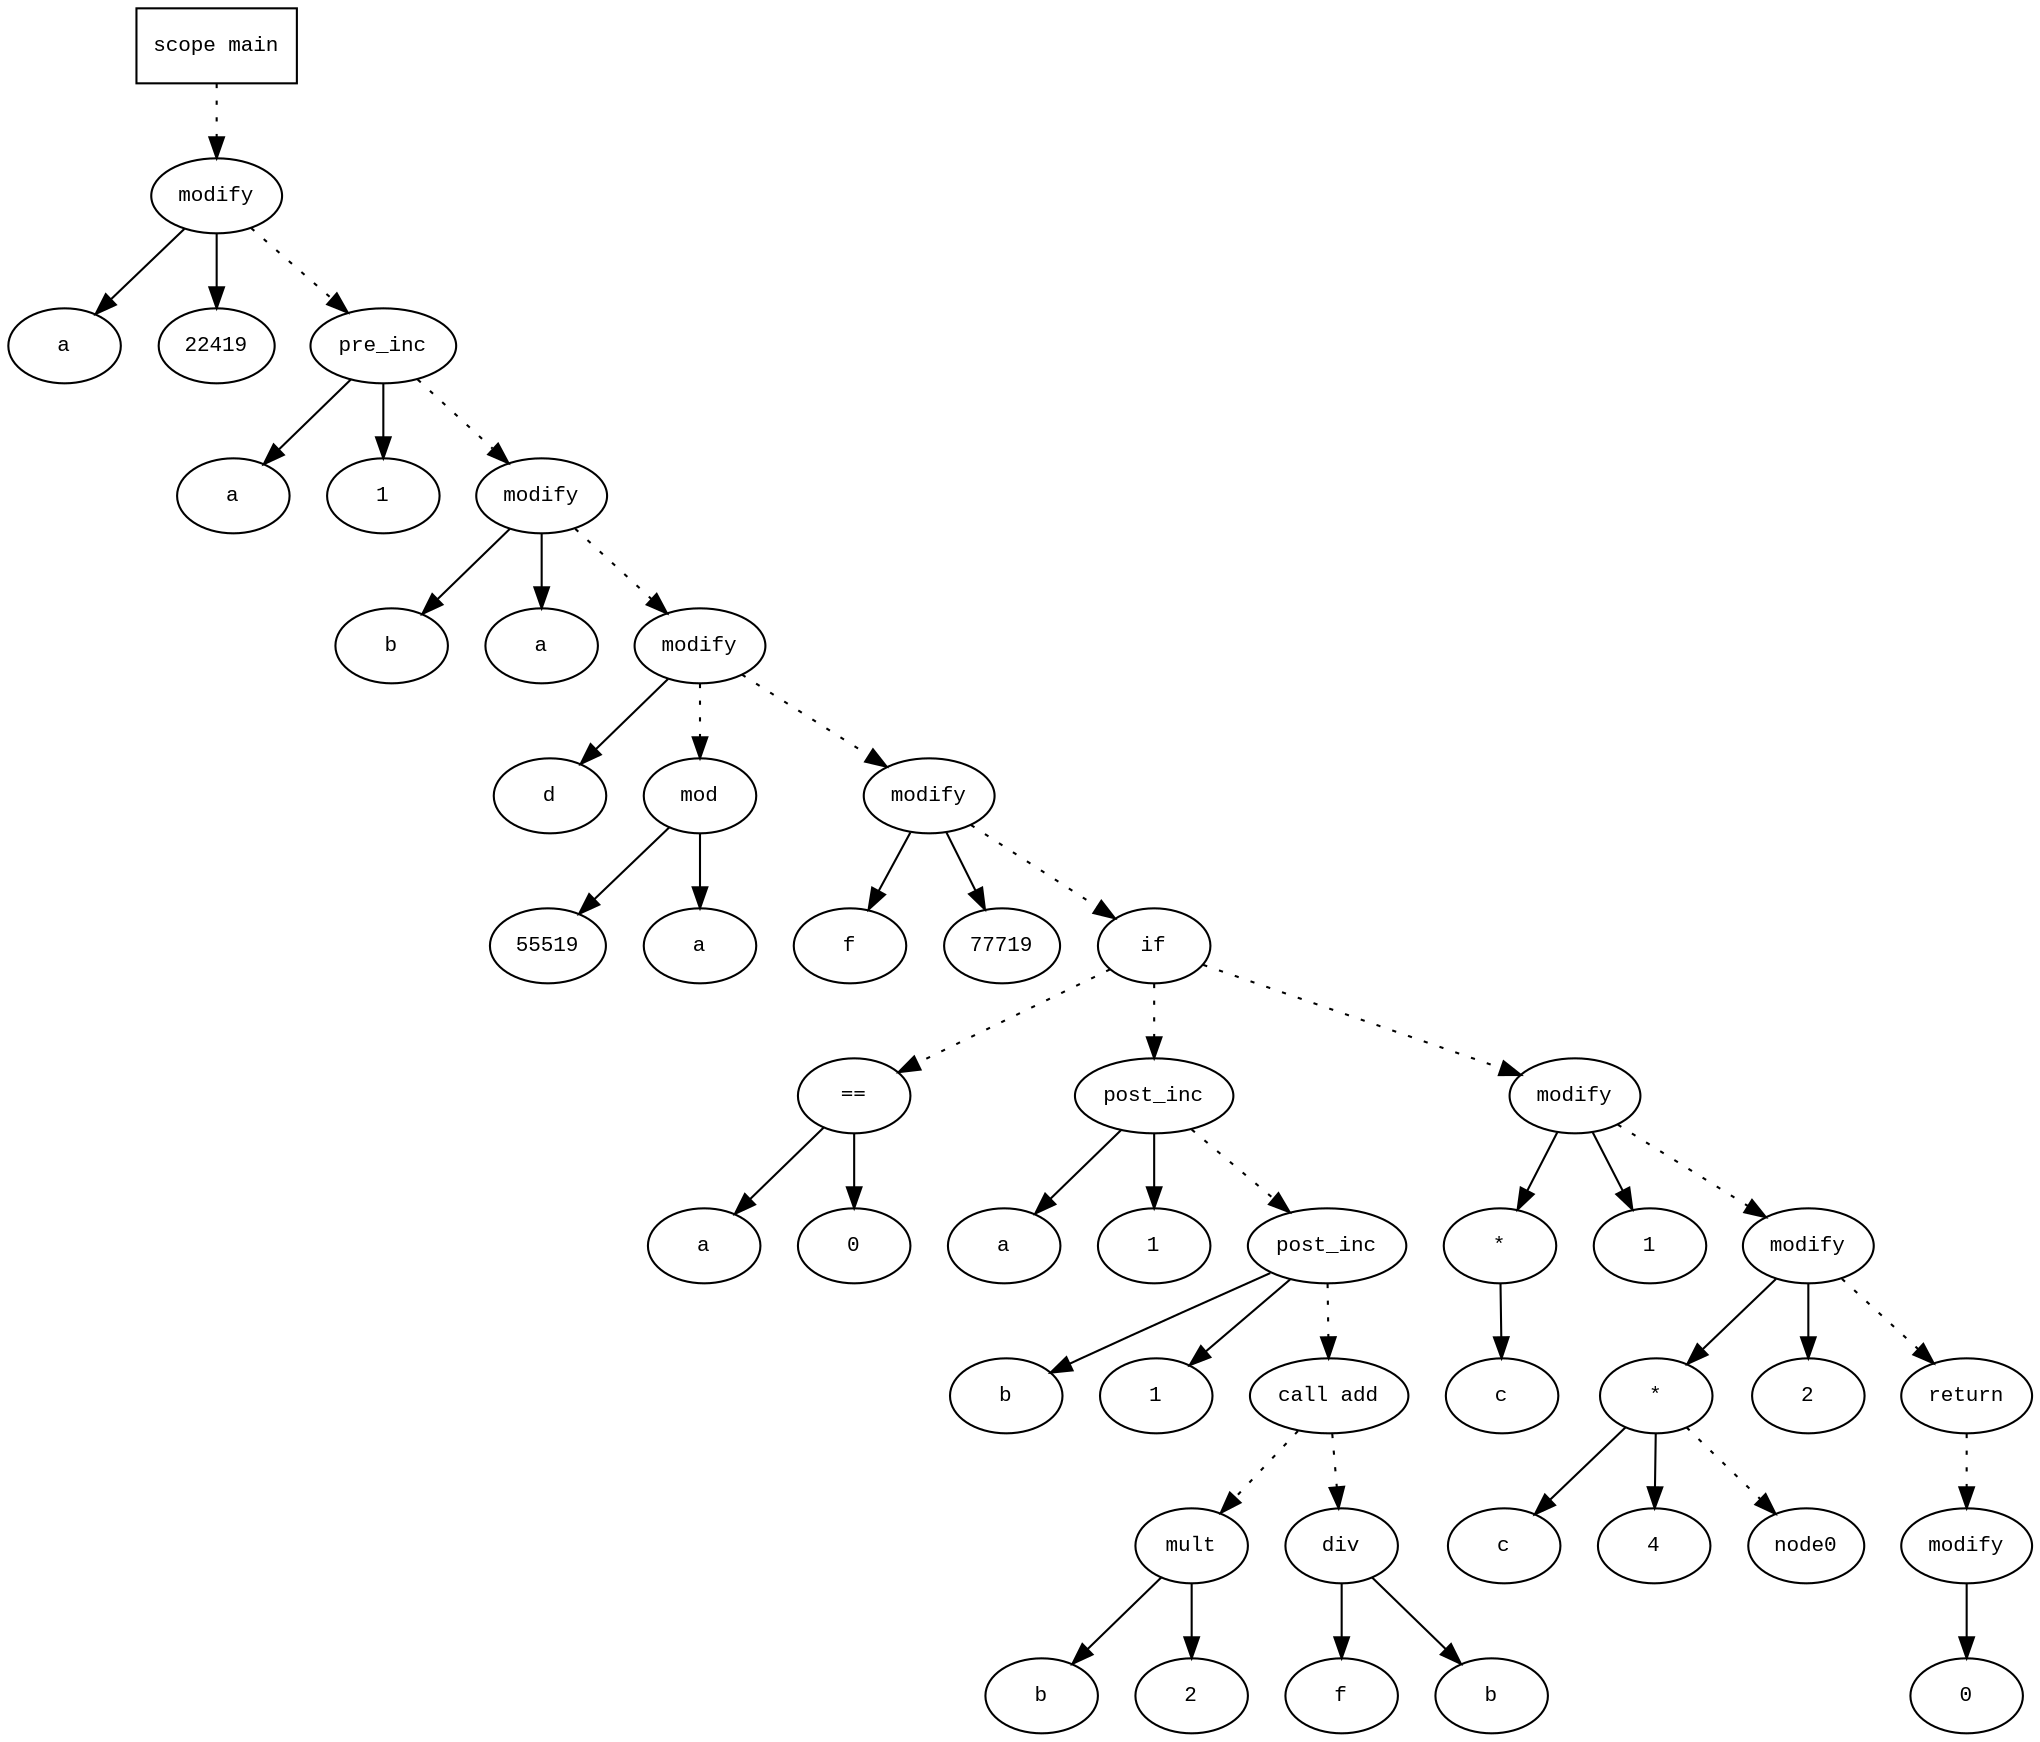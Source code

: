 digraph AST {
  graph [fontname="Times New Roman",fontsize=10];
  node  [fontname="Courier New",fontsize=10];
  edge  [fontname="Times New Roman",fontsize=10];

  node1 [label="scope main",shape=box];
  node2 [label="modify",shape=ellipse];
  node3 [label="a",shape=ellipse];
  node2->node3;
  node4 [label="22419",shape=ellipse];
  node2->node4;
  node1 -> node2 [style=dotted]
  node5 [label="pre_inc",shape=ellipse];
  node6 [label="a",shape=ellipse];
  node5->node6;
  node7 [label="1",shape=ellipse];
  node5->node7;
  node2 -> node5 [style=dotted]
  node8 [label="modify",shape=ellipse];
  node9 [label="b",shape=ellipse];
  node8->node9;
  node10 [label="a",shape=ellipse];
  node8->node10;
  node5 -> node8 [style=dotted]
  node11 [label="modify",shape=ellipse];
  node12 [label="d",shape=ellipse];
  node11->node12;
  node13 [label="mod",shape=ellipse];
  node14 [label="55519",shape=ellipse];
  node13->node14;
  node15 [label="a",shape=ellipse];
  node13->node15;
  node11 -> node13 [style=dotted]
  node8 -> node11 [style=dotted]
  node16 [label="modify",shape=ellipse];
  node17 [label="f",shape=ellipse];
  node16->node17;
  node18 [label="77719",shape=ellipse];
  node16->node18;
  node11 -> node16 [style=dotted]
  node19 [label="if",shape=ellipse];
  node20 [label="==",shape=ellipse];
  node21 [label="a",shape=ellipse];
  node20->node21;
  node22 [label="0",shape=ellipse];
  node20->node22;
  node19 -> node20 [style=dotted]
  node23 [label="post_inc",shape=ellipse];
  node24 [label="a",shape=ellipse];
  node23->node24;
  node25 [label="1",shape=ellipse];
  node23->node25;
  node19 -> node23 [style=dotted]
  node26 [label="post_inc",shape=ellipse];
  node27 [label="b",shape=ellipse];
  node26->node27;
  node28 [label="1",shape=ellipse];
  node26->node28;
  node23 -> node26 [style=dotted]
  node29 [label="call add",shape=ellipse];
  node30 [label="mult",shape=ellipse];
  node31 [label="b",shape=ellipse];
  node30->node31;
  node32 [label="2",shape=ellipse];
  node30->node32;
  node29 -> node30 [style=dotted]
  node33 [label="div",shape=ellipse];
  node34 [label="f",shape=ellipse];
  node33->node34;
  node35 [label="b",shape=ellipse];
  node33->node35;
  node29 -> node33 [style=dotted]
  node26 -> node29 [style=dotted]
  node16 -> node19 [style=dotted]
  node36 [label="modify",shape=ellipse];
  node37 [label="*",shape=ellipse];
  node38 [label="c",shape=ellipse];
  node37->node38;
  node36->node37;
  node39 [label="1",shape=ellipse];
  node36->node39;
  node19 -> node36 [style=dotted]
  node40 [label="modify",shape=ellipse];
  node41 [label="*",shape=ellipse];
  node42 [label="c",shape=ellipse];
  node41->node42;
  node43 [label="4",shape=ellipse];
  node41->node43;
  node41 -> node0 [style=dotted]
  node40->node41;
  node44 [label="2",shape=ellipse];
  node40->node44;
  node36 -> node40 [style=dotted]
  node45 [label="return",shape=ellipse];
  node46 [label="modify",shape=ellipse];
  node47 [label="0",shape=ellipse];
  node46->node47;
  node45 -> node46 [style=dotted]
  node40 -> node45 [style=dotted]
} 